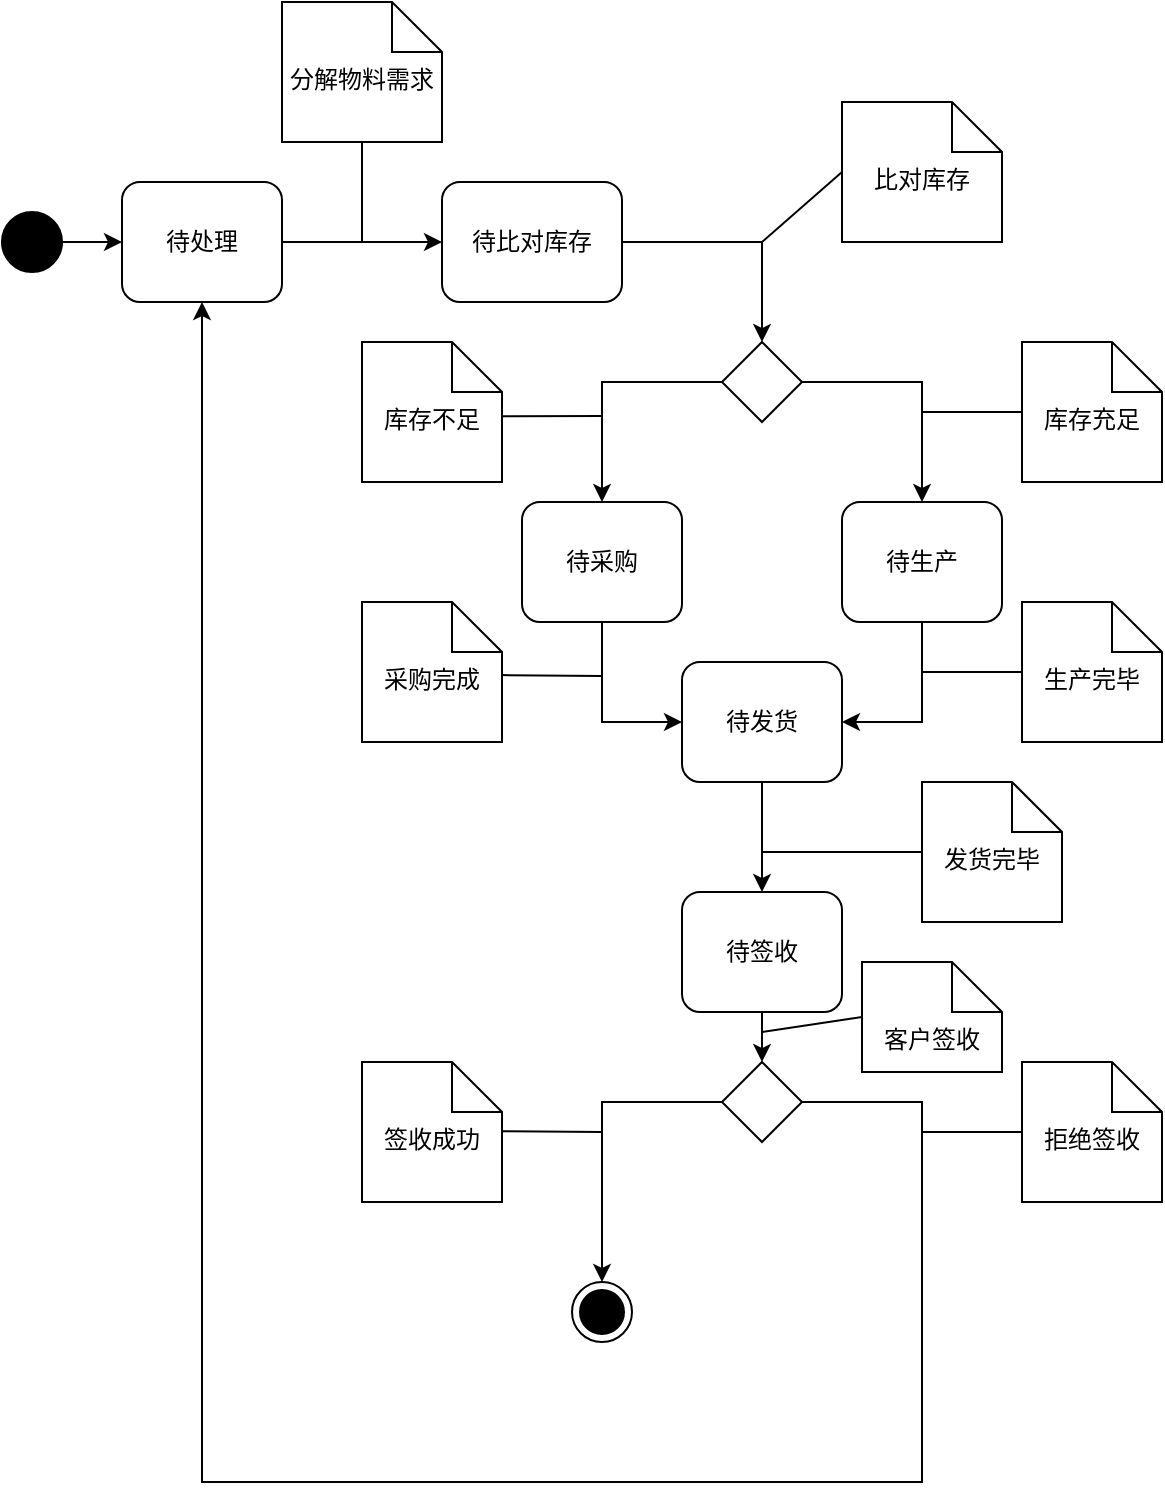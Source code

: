 <mxfile version="24.7.17">
  <diagram name="第 1 页" id="qVxpE6IaB7789sl1sPkd">
    <mxGraphModel dx="714" dy="844" grid="1" gridSize="10" guides="1" tooltips="1" connect="1" arrows="1" fold="1" page="1" pageScale="1" pageWidth="827" pageHeight="1169" math="0" shadow="0">
      <root>
        <mxCell id="0" />
        <mxCell id="1" parent="0" />
        <mxCell id="KvOHSb_-tOUAyhextP7V-1" value="分解物料需求" style="shape=note2;boundedLbl=1;whiteSpace=wrap;html=1;size=25;verticalAlign=top;align=center;" vertex="1" parent="1">
          <mxGeometry x="200" y="110" width="80" height="70" as="geometry" />
        </mxCell>
        <mxCell id="KvOHSb_-tOUAyhextP7V-31" style="edgeStyle=orthogonalEdgeStyle;rounded=0;orthogonalLoop=1;jettySize=auto;html=1;entryX=1;entryY=0.5;entryDx=0;entryDy=0;" edge="1" parent="1" source="KvOHSb_-tOUAyhextP7V-2" target="KvOHSb_-tOUAyhextP7V-6">
          <mxGeometry relative="1" as="geometry" />
        </mxCell>
        <mxCell id="KvOHSb_-tOUAyhextP7V-2" value="待生产" style="rounded=1;whiteSpace=wrap;html=1;" vertex="1" parent="1">
          <mxGeometry x="480" y="360" width="80" height="60" as="geometry" />
        </mxCell>
        <mxCell id="KvOHSb_-tOUAyhextP7V-30" style="edgeStyle=orthogonalEdgeStyle;rounded=0;orthogonalLoop=1;jettySize=auto;html=1;entryX=0;entryY=0.5;entryDx=0;entryDy=0;" edge="1" parent="1" source="KvOHSb_-tOUAyhextP7V-3" target="KvOHSb_-tOUAyhextP7V-6">
          <mxGeometry relative="1" as="geometry" />
        </mxCell>
        <mxCell id="KvOHSb_-tOUAyhextP7V-3" value="待采购" style="rounded=1;whiteSpace=wrap;html=1;" vertex="1" parent="1">
          <mxGeometry x="320" y="360" width="80" height="60" as="geometry" />
        </mxCell>
        <mxCell id="KvOHSb_-tOUAyhextP7V-17" style="edgeStyle=orthogonalEdgeStyle;rounded=0;orthogonalLoop=1;jettySize=auto;html=1;" edge="1" parent="1" source="KvOHSb_-tOUAyhextP7V-4" target="KvOHSb_-tOUAyhextP7V-16">
          <mxGeometry relative="1" as="geometry" />
        </mxCell>
        <mxCell id="KvOHSb_-tOUAyhextP7V-4" value="待比对库存" style="rounded=1;whiteSpace=wrap;html=1;" vertex="1" parent="1">
          <mxGeometry x="280" y="200" width="90" height="60" as="geometry" />
        </mxCell>
        <mxCell id="KvOHSb_-tOUAyhextP7V-12" style="edgeStyle=orthogonalEdgeStyle;rounded=0;orthogonalLoop=1;jettySize=auto;html=1;entryX=0;entryY=0.5;entryDx=0;entryDy=0;" edge="1" parent="1" source="KvOHSb_-tOUAyhextP7V-5" target="KvOHSb_-tOUAyhextP7V-4">
          <mxGeometry relative="1" as="geometry" />
        </mxCell>
        <mxCell id="KvOHSb_-tOUAyhextP7V-5" value="待处理" style="rounded=1;whiteSpace=wrap;html=1;" vertex="1" parent="1">
          <mxGeometry x="120" y="200" width="80" height="60" as="geometry" />
        </mxCell>
        <mxCell id="KvOHSb_-tOUAyhextP7V-32" style="edgeStyle=orthogonalEdgeStyle;rounded=0;orthogonalLoop=1;jettySize=auto;html=1;entryX=0.5;entryY=0;entryDx=0;entryDy=0;" edge="1" parent="1" source="KvOHSb_-tOUAyhextP7V-6" target="KvOHSb_-tOUAyhextP7V-7">
          <mxGeometry relative="1" as="geometry" />
        </mxCell>
        <mxCell id="KvOHSb_-tOUAyhextP7V-6" value="待发货" style="rounded=1;whiteSpace=wrap;html=1;" vertex="1" parent="1">
          <mxGeometry x="400" y="440" width="80" height="60" as="geometry" />
        </mxCell>
        <mxCell id="KvOHSb_-tOUAyhextP7V-45" style="edgeStyle=orthogonalEdgeStyle;rounded=0;orthogonalLoop=1;jettySize=auto;html=1;entryX=0.5;entryY=0;entryDx=0;entryDy=0;" edge="1" parent="1" source="KvOHSb_-tOUAyhextP7V-7" target="KvOHSb_-tOUAyhextP7V-44">
          <mxGeometry relative="1" as="geometry" />
        </mxCell>
        <mxCell id="KvOHSb_-tOUAyhextP7V-7" value="待签收" style="rounded=1;whiteSpace=wrap;html=1;" vertex="1" parent="1">
          <mxGeometry x="400" y="555" width="80" height="60" as="geometry" />
        </mxCell>
        <mxCell id="KvOHSb_-tOUAyhextP7V-11" style="edgeStyle=orthogonalEdgeStyle;rounded=0;orthogonalLoop=1;jettySize=auto;html=1;entryX=0;entryY=0.5;entryDx=0;entryDy=0;" edge="1" parent="1" source="KvOHSb_-tOUAyhextP7V-10" target="KvOHSb_-tOUAyhextP7V-5">
          <mxGeometry relative="1" as="geometry" />
        </mxCell>
        <mxCell id="KvOHSb_-tOUAyhextP7V-10" value="" style="ellipse;fillColor=strokeColor;html=1;" vertex="1" parent="1">
          <mxGeometry x="60" y="215" width="30" height="30" as="geometry" />
        </mxCell>
        <mxCell id="KvOHSb_-tOUAyhextP7V-15" value="" style="endArrow=none;html=1;rounded=0;entryX=0.5;entryY=1;entryDx=0;entryDy=0;entryPerimeter=0;" edge="1" parent="1" target="KvOHSb_-tOUAyhextP7V-1">
          <mxGeometry width="50" height="50" relative="1" as="geometry">
            <mxPoint x="240" y="230" as="sourcePoint" />
            <mxPoint x="460" y="260" as="targetPoint" />
          </mxGeometry>
        </mxCell>
        <mxCell id="KvOHSb_-tOUAyhextP7V-20" style="edgeStyle=orthogonalEdgeStyle;rounded=0;orthogonalLoop=1;jettySize=auto;html=1;entryX=0.5;entryY=0;entryDx=0;entryDy=0;" edge="1" parent="1" source="KvOHSb_-tOUAyhextP7V-16" target="KvOHSb_-tOUAyhextP7V-3">
          <mxGeometry relative="1" as="geometry" />
        </mxCell>
        <mxCell id="KvOHSb_-tOUAyhextP7V-21" style="edgeStyle=orthogonalEdgeStyle;rounded=0;orthogonalLoop=1;jettySize=auto;html=1;entryX=0.5;entryY=0;entryDx=0;entryDy=0;" edge="1" parent="1" source="KvOHSb_-tOUAyhextP7V-16" target="KvOHSb_-tOUAyhextP7V-2">
          <mxGeometry relative="1" as="geometry" />
        </mxCell>
        <mxCell id="KvOHSb_-tOUAyhextP7V-16" value="" style="rhombus;whiteSpace=wrap;html=1;" vertex="1" parent="1">
          <mxGeometry x="420" y="280" width="40" height="40" as="geometry" />
        </mxCell>
        <mxCell id="KvOHSb_-tOUAyhextP7V-18" value="比对库存" style="shape=note2;boundedLbl=1;whiteSpace=wrap;html=1;size=25;verticalAlign=top;align=center;" vertex="1" parent="1">
          <mxGeometry x="480" y="160" width="80" height="70" as="geometry" />
        </mxCell>
        <mxCell id="KvOHSb_-tOUAyhextP7V-19" value="" style="endArrow=none;html=1;rounded=0;entryX=0;entryY=0.5;entryDx=0;entryDy=0;entryPerimeter=0;" edge="1" parent="1" target="KvOHSb_-tOUAyhextP7V-18">
          <mxGeometry width="50" height="50" relative="1" as="geometry">
            <mxPoint x="440" y="230" as="sourcePoint" />
            <mxPoint x="340" y="180" as="targetPoint" />
          </mxGeometry>
        </mxCell>
        <mxCell id="KvOHSb_-tOUAyhextP7V-22" value="采购完成" style="shape=note2;boundedLbl=1;whiteSpace=wrap;html=1;size=25;verticalAlign=top;align=center;" vertex="1" parent="1">
          <mxGeometry x="240" y="410" width="70" height="70" as="geometry" />
        </mxCell>
        <mxCell id="KvOHSb_-tOUAyhextP7V-23" value="" style="endArrow=none;html=1;rounded=0;entryX=0.995;entryY=0.522;entryDx=0;entryDy=0;entryPerimeter=0;" edge="1" parent="1" target="KvOHSb_-tOUAyhextP7V-22">
          <mxGeometry width="50" height="50" relative="1" as="geometry">
            <mxPoint x="360" y="447" as="sourcePoint" />
            <mxPoint x="350" y="190" as="targetPoint" />
          </mxGeometry>
        </mxCell>
        <mxCell id="KvOHSb_-tOUAyhextP7V-24" value="生产完毕" style="shape=note2;boundedLbl=1;whiteSpace=wrap;html=1;size=25;verticalAlign=top;align=center;" vertex="1" parent="1">
          <mxGeometry x="570" y="410" width="70" height="70" as="geometry" />
        </mxCell>
        <mxCell id="KvOHSb_-tOUAyhextP7V-25" value="" style="endArrow=none;html=1;rounded=0;entryX=0;entryY=0.5;entryDx=0;entryDy=0;entryPerimeter=0;" edge="1" parent="1" target="KvOHSb_-tOUAyhextP7V-24">
          <mxGeometry width="50" height="50" relative="1" as="geometry">
            <mxPoint x="520" y="445" as="sourcePoint" />
            <mxPoint x="580" y="445" as="targetPoint" />
          </mxGeometry>
        </mxCell>
        <mxCell id="KvOHSb_-tOUAyhextP7V-26" value="库存不足" style="shape=note2;boundedLbl=1;whiteSpace=wrap;html=1;size=25;verticalAlign=top;align=center;" vertex="1" parent="1">
          <mxGeometry x="240" y="280" width="70" height="70" as="geometry" />
        </mxCell>
        <mxCell id="KvOHSb_-tOUAyhextP7V-27" value="" style="endArrow=none;html=1;rounded=0;entryX=0.998;entryY=0.53;entryDx=0;entryDy=0;entryPerimeter=0;" edge="1" parent="1" target="KvOHSb_-tOUAyhextP7V-26">
          <mxGeometry width="50" height="50" relative="1" as="geometry">
            <mxPoint x="360" y="317" as="sourcePoint" />
            <mxPoint x="370" y="210" as="targetPoint" />
          </mxGeometry>
        </mxCell>
        <mxCell id="KvOHSb_-tOUAyhextP7V-28" value="库存充足" style="shape=note2;boundedLbl=1;whiteSpace=wrap;html=1;size=25;verticalAlign=top;align=center;" vertex="1" parent="1">
          <mxGeometry x="570" y="280" width="70" height="70" as="geometry" />
        </mxCell>
        <mxCell id="KvOHSb_-tOUAyhextP7V-29" value="" style="endArrow=none;html=1;rounded=0;entryX=0;entryY=0.5;entryDx=0;entryDy=0;entryPerimeter=0;" edge="1" parent="1" target="KvOHSb_-tOUAyhextP7V-28">
          <mxGeometry width="50" height="50" relative="1" as="geometry">
            <mxPoint x="520" y="315" as="sourcePoint" />
            <mxPoint x="500" y="350" as="targetPoint" />
          </mxGeometry>
        </mxCell>
        <mxCell id="KvOHSb_-tOUAyhextP7V-35" value="签收成功" style="shape=note2;boundedLbl=1;whiteSpace=wrap;html=1;size=25;verticalAlign=top;align=center;" vertex="1" parent="1">
          <mxGeometry x="240" y="640" width="70" height="70" as="geometry" />
        </mxCell>
        <mxCell id="KvOHSb_-tOUAyhextP7V-36" value="" style="endArrow=none;html=1;rounded=0;entryX=1.002;entryY=0.495;entryDx=0;entryDy=0;entryPerimeter=0;" edge="1" parent="1" target="KvOHSb_-tOUAyhextP7V-35">
          <mxGeometry width="50" height="50" relative="1" as="geometry">
            <mxPoint x="360" y="675" as="sourcePoint" />
            <mxPoint x="370" y="210" as="targetPoint" />
          </mxGeometry>
        </mxCell>
        <mxCell id="KvOHSb_-tOUAyhextP7V-37" value="拒绝签收" style="shape=note2;boundedLbl=1;whiteSpace=wrap;html=1;size=25;verticalAlign=top;align=center;" vertex="1" parent="1">
          <mxGeometry x="570" y="640" width="70" height="70" as="geometry" />
        </mxCell>
        <mxCell id="KvOHSb_-tOUAyhextP7V-38" value="" style="endArrow=none;html=1;rounded=0;entryX=0;entryY=0.5;entryDx=0;entryDy=0;entryPerimeter=0;" edge="1" parent="1" target="KvOHSb_-tOUAyhextP7V-37">
          <mxGeometry width="50" height="50" relative="1" as="geometry">
            <mxPoint x="520" y="675" as="sourcePoint" />
            <mxPoint x="380" y="220" as="targetPoint" />
          </mxGeometry>
        </mxCell>
        <mxCell id="KvOHSb_-tOUAyhextP7V-39" value="发货完毕" style="shape=note2;boundedLbl=1;whiteSpace=wrap;html=1;size=25;verticalAlign=top;align=center;" vertex="1" parent="1">
          <mxGeometry x="520" y="500" width="70" height="70" as="geometry" />
        </mxCell>
        <mxCell id="KvOHSb_-tOUAyhextP7V-40" value="" style="endArrow=none;html=1;rounded=0;entryX=0;entryY=0.5;entryDx=0;entryDy=0;entryPerimeter=0;" edge="1" parent="1" target="KvOHSb_-tOUAyhextP7V-39">
          <mxGeometry width="50" height="50" relative="1" as="geometry">
            <mxPoint x="440" y="535" as="sourcePoint" />
            <mxPoint x="240" y="310" as="targetPoint" />
          </mxGeometry>
        </mxCell>
        <mxCell id="KvOHSb_-tOUAyhextP7V-41" value="" style="ellipse;html=1;shape=endState;fillColor=strokeColor;" vertex="1" parent="1">
          <mxGeometry x="345" y="750" width="30" height="30" as="geometry" />
        </mxCell>
        <mxCell id="KvOHSb_-tOUAyhextP7V-46" style="edgeStyle=orthogonalEdgeStyle;rounded=0;orthogonalLoop=1;jettySize=auto;html=1;entryX=0.5;entryY=0;entryDx=0;entryDy=0;" edge="1" parent="1" source="KvOHSb_-tOUAyhextP7V-44" target="KvOHSb_-tOUAyhextP7V-41">
          <mxGeometry relative="1" as="geometry">
            <mxPoint x="360" y="700" as="targetPoint" />
          </mxGeometry>
        </mxCell>
        <mxCell id="KvOHSb_-tOUAyhextP7V-47" style="edgeStyle=orthogonalEdgeStyle;rounded=0;orthogonalLoop=1;jettySize=auto;html=1;" edge="1" parent="1" source="KvOHSb_-tOUAyhextP7V-44" target="KvOHSb_-tOUAyhextP7V-5">
          <mxGeometry relative="1" as="geometry">
            <mxPoint x="520" y="700" as="targetPoint" />
            <Array as="points">
              <mxPoint x="520" y="660" />
              <mxPoint x="520" y="850" />
              <mxPoint x="160" y="850" />
            </Array>
          </mxGeometry>
        </mxCell>
        <mxCell id="KvOHSb_-tOUAyhextP7V-44" value="" style="rhombus;whiteSpace=wrap;html=1;" vertex="1" parent="1">
          <mxGeometry x="420" y="640" width="40" height="40" as="geometry" />
        </mxCell>
        <mxCell id="KvOHSb_-tOUAyhextP7V-48" value="客户签收" style="shape=note2;boundedLbl=1;whiteSpace=wrap;html=1;size=25;verticalAlign=top;align=center;" vertex="1" parent="1">
          <mxGeometry x="490" y="590" width="70" height="55" as="geometry" />
        </mxCell>
        <mxCell id="KvOHSb_-tOUAyhextP7V-49" value="" style="endArrow=none;html=1;rounded=0;entryX=0;entryY=0.5;entryDx=0;entryDy=0;entryPerimeter=0;" edge="1" parent="1" target="KvOHSb_-tOUAyhextP7V-48">
          <mxGeometry width="50" height="50" relative="1" as="geometry">
            <mxPoint x="440" y="625" as="sourcePoint" />
            <mxPoint x="300" y="170" as="targetPoint" />
          </mxGeometry>
        </mxCell>
      </root>
    </mxGraphModel>
  </diagram>
</mxfile>
